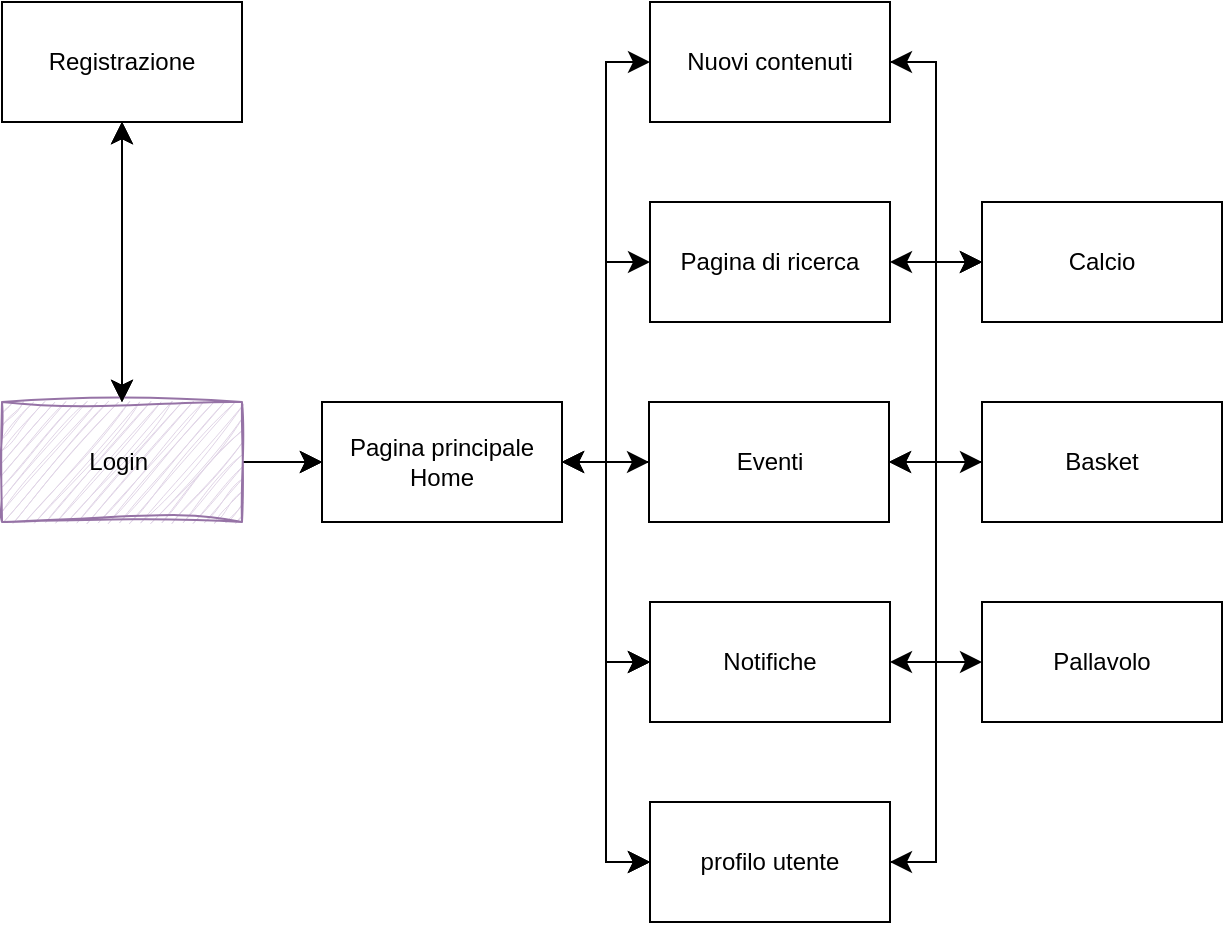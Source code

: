 <mxfile version="20.7.4" type="device"><diagram id="bRXGFP_qYUWt_WoxmpvL" name="Pagina-1"><mxGraphModel dx="874" dy="407" grid="1" gridSize="10" guides="1" tooltips="1" connect="1" arrows="1" fold="1" page="1" pageScale="1" pageWidth="827" pageHeight="1169" math="0" shadow="0"><root><mxCell id="0"/><mxCell id="1" parent="0"/><mxCell id="1s7Jr_suoHM_YC7YjcW5-2" value="&lt;font style=&quot;vertical-align: inherit;&quot;&gt;&lt;font style=&quot;vertical-align: inherit;&quot;&gt;Pagina principale&lt;br&gt;Home&lt;br&gt;&lt;/font&gt;&lt;/font&gt;" style="rounded=0;whiteSpace=wrap;html=1;fillColor=#FFFFFF;" parent="1" vertex="1"><mxGeometry x="190" y="400" width="120" height="60" as="geometry"/></mxCell><mxCell id="1s7Jr_suoHM_YC7YjcW5-3" value="&lt;font style=&quot;vertical-align: inherit;&quot;&gt;&lt;font style=&quot;vertical-align: inherit;&quot;&gt;&lt;font style=&quot;vertical-align: inherit;&quot;&gt;&lt;font style=&quot;vertical-align: inherit;&quot;&gt;Registrazione&lt;/font&gt;&lt;/font&gt;&lt;/font&gt;&lt;/font&gt;" style="rounded=0;whiteSpace=wrap;html=1;fillColor=#FFFFFF;" parent="1" vertex="1"><mxGeometry x="30" y="200" width="120" height="60" as="geometry"/></mxCell><mxCell id="1s7Jr_suoHM_YC7YjcW5-4" value="&lt;font style=&quot;vertical-align: inherit;&quot;&gt;&lt;font style=&quot;vertical-align: inherit;&quot;&gt;Eventi&lt;/font&gt;&lt;/font&gt;" style="rounded=0;whiteSpace=wrap;html=1;fillColor=#FFFFFF;" parent="1" vertex="1"><mxGeometry x="353.5" y="400" width="120" height="60" as="geometry"/></mxCell><mxCell id="1s7Jr_suoHM_YC7YjcW5-5" value="&lt;font style=&quot;vertical-align: inherit;&quot;&gt;&lt;font style=&quot;vertical-align: inherit;&quot;&gt;Pagina di ricerca&lt;/font&gt;&lt;/font&gt;" style="rounded=0;whiteSpace=wrap;html=1;fillColor=#FFFFFF;" parent="1" vertex="1"><mxGeometry x="354" y="300" width="120" height="60" as="geometry"/></mxCell><mxCell id="1s7Jr_suoHM_YC7YjcW5-6" value="&lt;font style=&quot;vertical-align: inherit;&quot;&gt;&lt;font style=&quot;vertical-align: inherit;&quot;&gt;Nuovi contenuti&lt;/font&gt;&lt;/font&gt;" style="rounded=0;whiteSpace=wrap;html=1;fillColor=#FFFFFF;" parent="1" vertex="1"><mxGeometry x="354" y="200" width="120" height="60" as="geometry"/></mxCell><mxCell id="1s7Jr_suoHM_YC7YjcW5-7" value="&lt;font style=&quot;vertical-align: inherit;&quot;&gt;&lt;font style=&quot;vertical-align: inherit;&quot;&gt;Notifiche&lt;/font&gt;&lt;/font&gt;" style="rounded=0;whiteSpace=wrap;html=1;fillColor=#FFFFFF;" parent="1" vertex="1"><mxGeometry x="354" y="500" width="120" height="60" as="geometry"/></mxCell><mxCell id="1s7Jr_suoHM_YC7YjcW5-8" value="&lt;font style=&quot;vertical-align: inherit;&quot;&gt;&lt;font style=&quot;vertical-align: inherit;&quot;&gt;profilo utente&lt;/font&gt;&lt;/font&gt;" style="rounded=0;whiteSpace=wrap;html=1;fillColor=#FFFFFF;" parent="1" vertex="1"><mxGeometry x="354" y="600" width="120" height="60" as="geometry"/></mxCell><mxCell id="1s7Jr_suoHM_YC7YjcW5-9" value="Pallavolo" style="rounded=0;whiteSpace=wrap;html=1;fillColor=#FFFFFF;" parent="1" vertex="1"><mxGeometry x="520" y="500" width="120" height="60" as="geometry"/></mxCell><mxCell id="y__3W9MHaN6NMjGs6Bev-3" value="" style="edgeStyle=orthogonalEdgeStyle;rounded=0;orthogonalLoop=1;jettySize=auto;html=1;startSize=8;endSize=8;" edge="1" parent="1" source="1s7Jr_suoHM_YC7YjcW5-10" target="1s7Jr_suoHM_YC7YjcW5-4"><mxGeometry relative="1" as="geometry"/></mxCell><mxCell id="1s7Jr_suoHM_YC7YjcW5-10" value="Basket" style="rounded=0;whiteSpace=wrap;html=1;fillColor=#FFFFFF;" parent="1" vertex="1"><mxGeometry x="520" y="400" width="120" height="60" as="geometry"/></mxCell><mxCell id="1s7Jr_suoHM_YC7YjcW5-11" value="Calcio" style="rounded=0;whiteSpace=wrap;html=1;fillColor=#FFFFFF;" parent="1" vertex="1"><mxGeometry x="520" y="300" width="120" height="60" as="geometry"/></mxCell><mxCell id="1s7Jr_suoHM_YC7YjcW5-13" value="" style="endArrow=classic;html=1;rounded=0;entryX=0;entryY=0.5;entryDx=0;entryDy=0;endSize=8;startSize=8;" parent="1" target="1s7Jr_suoHM_YC7YjcW5-2" edge="1"><mxGeometry width="50" height="50" relative="1" as="geometry"><mxPoint x="150" y="430" as="sourcePoint"/><mxPoint x="200" y="380" as="targetPoint"/></mxGeometry></mxCell><mxCell id="1s7Jr_suoHM_YC7YjcW5-17" value="" style="edgeStyle=elbowEdgeStyle;elbow=horizontal;endArrow=classic;html=1;curved=0;rounded=0;endSize=8;startSize=8;entryX=0;entryY=0.5;entryDx=0;entryDy=0;" parent="1" target="1s7Jr_suoHM_YC7YjcW5-6" edge="1"><mxGeometry width="50" height="50" relative="1" as="geometry"><mxPoint x="310" y="430" as="sourcePoint"/><mxPoint x="350" y="390" as="targetPoint"/></mxGeometry></mxCell><mxCell id="1s7Jr_suoHM_YC7YjcW5-18" value="" style="edgeStyle=elbowEdgeStyle;elbow=horizontal;endArrow=classic;html=1;curved=0;rounded=0;endSize=8;startSize=8;entryX=0;entryY=0.5;entryDx=0;entryDy=0;" parent="1" target="1s7Jr_suoHM_YC7YjcW5-5" edge="1"><mxGeometry width="50" height="50" relative="1" as="geometry"><mxPoint x="310" y="430" as="sourcePoint"/><mxPoint x="360" y="380" as="targetPoint"/></mxGeometry></mxCell><mxCell id="1s7Jr_suoHM_YC7YjcW5-19" value="" style="edgeStyle=elbowEdgeStyle;elbow=horizontal;endArrow=classic;html=1;curved=0;rounded=0;endSize=8;startSize=8;entryX=0;entryY=0.5;entryDx=0;entryDy=0;" parent="1" target="1s7Jr_suoHM_YC7YjcW5-4" edge="1"><mxGeometry width="50" height="50" relative="1" as="geometry"><mxPoint x="310" y="430" as="sourcePoint"/><mxPoint x="360" y="380" as="targetPoint"/></mxGeometry></mxCell><mxCell id="1s7Jr_suoHM_YC7YjcW5-20" value="" style="edgeStyle=elbowEdgeStyle;elbow=horizontal;endArrow=classic;html=1;curved=0;rounded=0;endSize=8;startSize=8;entryX=0;entryY=0.5;entryDx=0;entryDy=0;" parent="1" target="1s7Jr_suoHM_YC7YjcW5-7" edge="1"><mxGeometry width="50" height="50" relative="1" as="geometry"><mxPoint x="310" y="430" as="sourcePoint"/><mxPoint x="360" y="380" as="targetPoint"/></mxGeometry></mxCell><mxCell id="1s7Jr_suoHM_YC7YjcW5-22" value="" style="edgeStyle=elbowEdgeStyle;elbow=horizontal;endArrow=classic;html=1;curved=0;rounded=0;endSize=8;startSize=8;entryX=0;entryY=0.5;entryDx=0;entryDy=0;" parent="1" target="1s7Jr_suoHM_YC7YjcW5-8" edge="1"><mxGeometry width="50" height="50" relative="1" as="geometry"><mxPoint x="310" y="430" as="sourcePoint"/><mxPoint x="360" y="380" as="targetPoint"/></mxGeometry></mxCell><mxCell id="1s7Jr_suoHM_YC7YjcW5-23" value="" style="endArrow=classic;startArrow=classic;html=1;rounded=0;entryX=0.5;entryY=1;entryDx=0;entryDy=0;exitX=0.5;exitY=0;exitDx=0;exitDy=0;endSize=8;startSize=8;" parent="1" target="1s7Jr_suoHM_YC7YjcW5-3" edge="1"><mxGeometry width="50" height="50" relative="1" as="geometry"><mxPoint x="90" y="400" as="sourcePoint"/><mxPoint x="140" y="350" as="targetPoint"/></mxGeometry></mxCell><mxCell id="1s7Jr_suoHM_YC7YjcW5-29" value="" style="edgeStyle=elbowEdgeStyle;elbow=horizontal;endArrow=classic;html=1;curved=0;rounded=0;endSize=8;startSize=8;entryX=0;entryY=0.5;entryDx=0;entryDy=0;" parent="1" target="1s7Jr_suoHM_YC7YjcW5-11" edge="1"><mxGeometry width="50" height="50" relative="1" as="geometry"><mxPoint x="474" y="230" as="sourcePoint"/><mxPoint x="524" y="180" as="targetPoint"/></mxGeometry></mxCell><mxCell id="1s7Jr_suoHM_YC7YjcW5-38" value="" style="endArrow=classic;html=1;rounded=0;entryX=1;entryY=0.5;entryDx=0;entryDy=0;endSize=8;startSize=8;" parent="1" target="1s7Jr_suoHM_YC7YjcW5-2" edge="1"><mxGeometry width="50" height="50" relative="1" as="geometry"><mxPoint x="354" y="430" as="sourcePoint"/><mxPoint x="404" y="380" as="targetPoint"/></mxGeometry></mxCell><mxCell id="CnpSgMKlNrIiMmZYh57y-7" value="" style="endArrow=classic;startArrow=classic;html=1;rounded=0;exitX=1;exitY=0.5;exitDx=0;exitDy=0;endSize=8;startSize=8;" parent="1" source="1s7Jr_suoHM_YC7YjcW5-7" target="1s7Jr_suoHM_YC7YjcW5-9" edge="1"><mxGeometry width="50" height="50" relative="1" as="geometry"><mxPoint x="480" y="530" as="sourcePoint"/><mxPoint x="520" y="480" as="targetPoint"/></mxGeometry></mxCell><mxCell id="CnpSgMKlNrIiMmZYh57y-8" value="" style="endArrow=classic;startArrow=classic;html=1;rounded=0;entryX=0;entryY=0.5;entryDx=0;entryDy=0;endSize=8;startSize=8;" parent="1" target="1s7Jr_suoHM_YC7YjcW5-11" edge="1"><mxGeometry width="50" height="50" relative="1" as="geometry"><mxPoint x="474" y="330" as="sourcePoint"/><mxPoint x="524" y="280" as="targetPoint"/></mxGeometry></mxCell><mxCell id="CnpSgMKlNrIiMmZYh57y-11" value="" style="endArrow=classic;startArrow=classic;html=1;rounded=0;entryX=0;entryY=0.5;entryDx=0;entryDy=0;endSize=8;startSize=8;" parent="1" source="1s7Jr_suoHM_YC7YjcW5-4" target="1s7Jr_suoHM_YC7YjcW5-10" edge="1"><mxGeometry width="50" height="50" relative="1" as="geometry"><mxPoint x="474" y="430" as="sourcePoint"/><mxPoint x="524" y="380" as="targetPoint"/></mxGeometry></mxCell><mxCell id="CnpSgMKlNrIiMmZYh57y-12" value="" style="edgeStyle=elbowEdgeStyle;elbow=horizontal;endArrow=classic;html=1;curved=0;rounded=0;endSize=8;startSize=8;exitX=1;exitY=0.5;exitDx=0;exitDy=0;entryX=0;entryY=0.5;entryDx=0;entryDy=0;" parent="1" source="1s7Jr_suoHM_YC7YjcW5-8" target="1s7Jr_suoHM_YC7YjcW5-11" edge="1"><mxGeometry width="50" height="50" relative="1" as="geometry"><mxPoint x="474" y="635" as="sourcePoint"/><mxPoint x="520" y="430" as="targetPoint"/></mxGeometry></mxCell><mxCell id="CnpSgMKlNrIiMmZYh57y-13" value="" style="endArrow=classic;html=1;rounded=0;entryX=1;entryY=0.5;entryDx=0;entryDy=0;endSize=8;startSize=8;" parent="1" target="1s7Jr_suoHM_YC7YjcW5-8" edge="1"><mxGeometry width="50" height="50" relative="1" as="geometry"><mxPoint x="490" y="630" as="sourcePoint"/><mxPoint x="540" y="580" as="targetPoint"/></mxGeometry></mxCell><mxCell id="CnpSgMKlNrIiMmZYh57y-14" value="" style="endArrow=classic;html=1;rounded=0;entryX=1;entryY=0.5;entryDx=0;entryDy=0;endSize=8;startSize=8;" parent="1" target="1s7Jr_suoHM_YC7YjcW5-6" edge="1"><mxGeometry width="50" height="50" relative="1" as="geometry"><mxPoint x="490" y="230" as="sourcePoint"/><mxPoint x="540" y="180" as="targetPoint"/></mxGeometry></mxCell><mxCell id="y__3W9MHaN6NMjGs6Bev-6" value="" style="endArrow=classic;html=1;rounded=0;entryX=0;entryY=0.5;entryDx=0;entryDy=0;endSize=8;startSize=8;" edge="1" target="y__3W9MHaN6NMjGs6Bev-11" parent="1"><mxGeometry width="50" height="50" relative="1" as="geometry"><mxPoint x="150" y="430" as="sourcePoint"/><mxPoint x="200" y="380" as="targetPoint"/></mxGeometry></mxCell><mxCell id="y__3W9MHaN6NMjGs6Bev-8" value="" style="endArrow=classic;startArrow=classic;html=1;rounded=0;entryX=0.5;entryY=1;entryDx=0;entryDy=0;exitX=0.5;exitY=0;exitDx=0;exitDy=0;endSize=8;startSize=8;" edge="1" target="y__3W9MHaN6NMjGs6Bev-9" parent="1"><mxGeometry width="50" height="50" relative="1" as="geometry"><mxPoint x="90" y="400" as="sourcePoint"/><mxPoint x="140" y="350" as="targetPoint"/></mxGeometry></mxCell><mxCell id="y__3W9MHaN6NMjGs6Bev-9" value="&lt;font style=&quot;vertical-align: inherit;&quot;&gt;&lt;font style=&quot;vertical-align: inherit;&quot;&gt;&lt;font style=&quot;vertical-align: inherit;&quot;&gt;&lt;font style=&quot;vertical-align: inherit;&quot;&gt;Registrazione&lt;/font&gt;&lt;/font&gt;&lt;/font&gt;&lt;/font&gt;" style="rounded=0;whiteSpace=wrap;html=1;fillColor=#FFFFFF;" vertex="1" parent="1"><mxGeometry x="30" y="200" width="120" height="60" as="geometry"/></mxCell><mxCell id="y__3W9MHaN6NMjGs6Bev-10" value="" style="endArrow=classic;html=1;rounded=0;entryX=1;entryY=0.5;entryDx=0;entryDy=0;endSize=8;startSize=8;" edge="1" target="y__3W9MHaN6NMjGs6Bev-11" parent="1"><mxGeometry width="50" height="50" relative="1" as="geometry"><mxPoint x="354" y="430" as="sourcePoint"/><mxPoint x="404" y="380" as="targetPoint"/></mxGeometry></mxCell><mxCell id="y__3W9MHaN6NMjGs6Bev-11" value="&lt;font style=&quot;vertical-align: inherit;&quot;&gt;&lt;font style=&quot;vertical-align: inherit;&quot;&gt;Pagina principale&lt;br&gt;Home&lt;br&gt;&lt;/font&gt;&lt;/font&gt;" style="rounded=0;whiteSpace=wrap;html=1;fillColor=#FFFFFF;" vertex="1" parent="1"><mxGeometry x="190" y="400" width="120" height="60" as="geometry"/></mxCell><mxCell id="y__3W9MHaN6NMjGs6Bev-12" value="" style="edgeStyle=elbowEdgeStyle;elbow=horizontal;endArrow=classic;html=1;curved=0;rounded=0;endSize=8;startSize=8;entryX=0;entryY=0.5;entryDx=0;entryDy=0;" edge="1" parent="1"><mxGeometry width="50" height="50" relative="1" as="geometry"><mxPoint x="310" y="430" as="sourcePoint"/><mxPoint x="354" y="630" as="targetPoint"/></mxGeometry></mxCell><mxCell id="y__3W9MHaN6NMjGs6Bev-13" value="" style="edgeStyle=elbowEdgeStyle;elbow=horizontal;endArrow=classic;html=1;curved=0;rounded=0;endSize=8;startSize=8;entryX=0;entryY=0.5;entryDx=0;entryDy=0;" edge="1" parent="1"><mxGeometry width="50" height="50" relative="1" as="geometry"><mxPoint x="310" y="430" as="sourcePoint"/><mxPoint x="354" y="530" as="targetPoint"/></mxGeometry></mxCell><mxCell id="y__3W9MHaN6NMjGs6Bev-14" value="" style="endArrow=classic;html=1;rounded=0;entryX=0;entryY=0.5;entryDx=0;entryDy=0;endSize=8;startSize=8;" edge="1" target="y__3W9MHaN6NMjGs6Bev-19" parent="1"><mxGeometry width="50" height="50" relative="1" as="geometry"><mxPoint x="150" y="430" as="sourcePoint"/><mxPoint x="200" y="380" as="targetPoint"/></mxGeometry></mxCell><mxCell id="y__3W9MHaN6NMjGs6Bev-15" value="&lt;font style=&quot;vertical-align: inherit;&quot;&gt;&lt;font style=&quot;vertical-align: inherit;&quot;&gt;Login&amp;nbsp;&lt;/font&gt;&lt;/font&gt;" style="rounded=0;whiteSpace=wrap;html=1;fillColor=#e1d5e7;strokeColor=#9673a6;sketch=1;curveFitting=1;jiggle=2;" vertex="1" parent="1"><mxGeometry x="30" y="400" width="120" height="60" as="geometry"/></mxCell><mxCell id="y__3W9MHaN6NMjGs6Bev-16" value="" style="endArrow=classic;startArrow=classic;html=1;rounded=0;entryX=0.5;entryY=1;entryDx=0;entryDy=0;exitX=0.5;exitY=0;exitDx=0;exitDy=0;endSize=8;startSize=8;" edge="1" source="y__3W9MHaN6NMjGs6Bev-15" target="y__3W9MHaN6NMjGs6Bev-17" parent="1"><mxGeometry width="50" height="50" relative="1" as="geometry"><mxPoint x="90" y="400" as="sourcePoint"/><mxPoint x="140" y="350" as="targetPoint"/></mxGeometry></mxCell><mxCell id="y__3W9MHaN6NMjGs6Bev-17" value="&lt;font style=&quot;vertical-align: inherit;&quot;&gt;&lt;font style=&quot;vertical-align: inherit;&quot;&gt;&lt;font style=&quot;vertical-align: inherit;&quot;&gt;&lt;font style=&quot;vertical-align: inherit;&quot;&gt;Registrazione&lt;/font&gt;&lt;/font&gt;&lt;/font&gt;&lt;/font&gt;" style="rounded=0;whiteSpace=wrap;html=1;fillColor=#FFFFFF;" vertex="1" parent="1"><mxGeometry x="30" y="200" width="120" height="60" as="geometry"/></mxCell><mxCell id="y__3W9MHaN6NMjGs6Bev-18" value="" style="endArrow=classic;html=1;rounded=0;entryX=1;entryY=0.5;entryDx=0;entryDy=0;endSize=8;startSize=8;" edge="1" target="y__3W9MHaN6NMjGs6Bev-19" parent="1"><mxGeometry width="50" height="50" relative="1" as="geometry"><mxPoint x="354" y="430" as="sourcePoint"/><mxPoint x="404" y="380" as="targetPoint"/></mxGeometry></mxCell><mxCell id="y__3W9MHaN6NMjGs6Bev-19" value="&lt;font style=&quot;vertical-align: inherit;&quot;&gt;&lt;font style=&quot;vertical-align: inherit;&quot;&gt;Pagina principale&lt;br&gt;Home&lt;br&gt;&lt;/font&gt;&lt;/font&gt;" style="rounded=0;whiteSpace=wrap;html=1;fillColor=#FFFFFF;" vertex="1" parent="1"><mxGeometry x="190" y="400" width="120" height="60" as="geometry"/></mxCell><mxCell id="y__3W9MHaN6NMjGs6Bev-20" value="" style="edgeStyle=elbowEdgeStyle;elbow=horizontal;endArrow=classic;html=1;curved=0;rounded=0;endSize=8;startSize=8;entryX=0;entryY=0.5;entryDx=0;entryDy=0;" edge="1" parent="1"><mxGeometry width="50" height="50" relative="1" as="geometry"><mxPoint x="310" y="430" as="sourcePoint"/><mxPoint x="354" y="630" as="targetPoint"/></mxGeometry></mxCell><mxCell id="y__3W9MHaN6NMjGs6Bev-21" value="" style="edgeStyle=elbowEdgeStyle;elbow=horizontal;endArrow=classic;html=1;curved=0;rounded=0;endSize=8;startSize=8;entryX=0;entryY=0.5;entryDx=0;entryDy=0;" edge="1" parent="1"><mxGeometry width="50" height="50" relative="1" as="geometry"><mxPoint x="310" y="430" as="sourcePoint"/><mxPoint x="354" y="530" as="targetPoint"/></mxGeometry></mxCell><mxCell id="y__3W9MHaN6NMjGs6Bev-22" value="&lt;font style=&quot;vertical-align: inherit;&quot;&gt;&lt;font style=&quot;vertical-align: inherit;&quot;&gt;Notifiche&lt;/font&gt;&lt;/font&gt;" style="rounded=0;whiteSpace=wrap;html=1;fillColor=#FFFFFF;" vertex="1" parent="1"><mxGeometry x="354" y="500" width="120" height="60" as="geometry"/></mxCell><mxCell id="y__3W9MHaN6NMjGs6Bev-23" value="&lt;font style=&quot;vertical-align: inherit;&quot;&gt;&lt;font style=&quot;vertical-align: inherit;&quot;&gt;profilo utente&lt;/font&gt;&lt;/font&gt;" style="rounded=0;whiteSpace=wrap;html=1;fillColor=#FFFFFF;" vertex="1" parent="1"><mxGeometry x="354" y="600" width="120" height="60" as="geometry"/></mxCell><mxCell id="y__3W9MHaN6NMjGs6Bev-24" value="&lt;font style=&quot;vertical-align: inherit;&quot;&gt;&lt;font style=&quot;vertical-align: inherit;&quot;&gt;Eventi&lt;/font&gt;&lt;/font&gt;" style="rounded=0;whiteSpace=wrap;html=1;fillColor=#FFFFFF;" vertex="1" parent="1"><mxGeometry x="353.5" y="400" width="120" height="60" as="geometry"/></mxCell></root></mxGraphModel></diagram></mxfile>